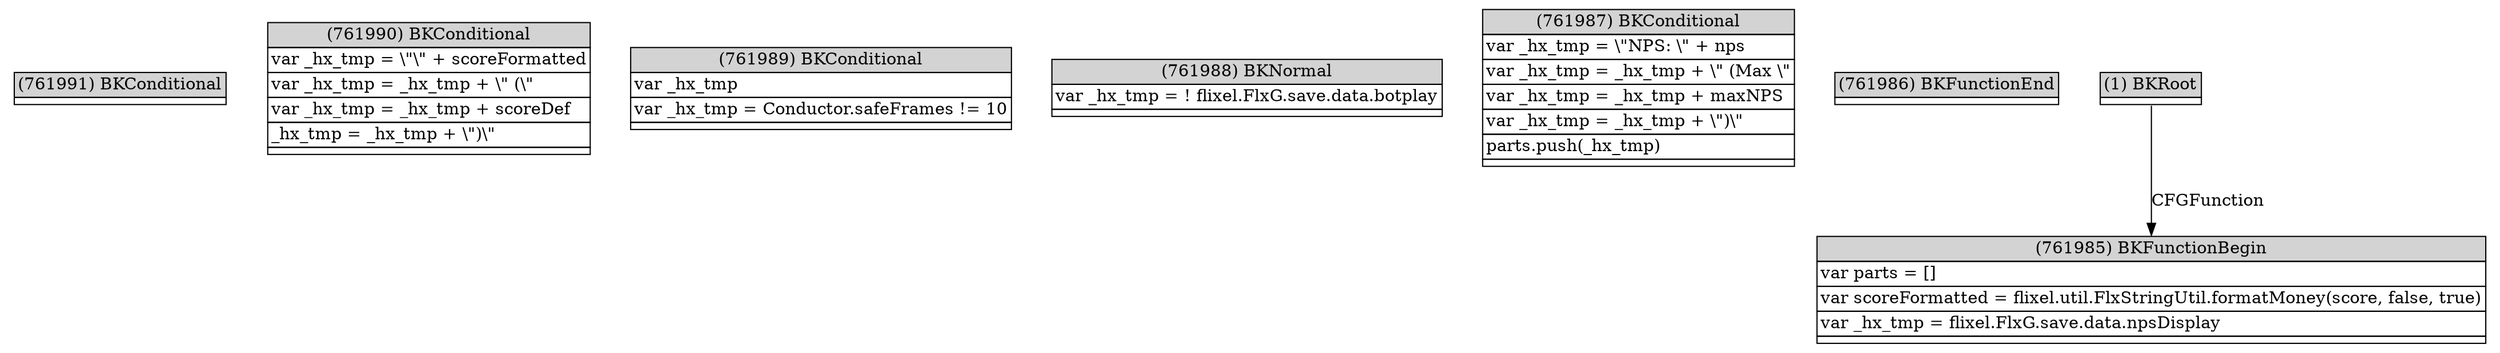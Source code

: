 digraph graphname {
	node [shape=plaintext];
n761991[label=<<table BORDER="0" CELLBORDER="1" CELLSPACING="0">
	<tr><td port="in" bgcolor="lightgray">(761991) BKConditional</td></tr>
	<tr><td port="out"></td></tr>
</table>>];
n761990[label=<<table BORDER="0" CELLBORDER="1" CELLSPACING="0">
	<tr><td port="in" bgcolor="lightgray">(761990) BKConditional</td></tr>
	<tr><td port="e0" align="left">var _hx_tmp = \"\" + scoreFormatted</td></tr>
	<tr><td port="e1" align="left">var _hx_tmp = _hx_tmp + \" (\"</td></tr>
	<tr><td port="e2" align="left">var _hx_tmp = _hx_tmp + scoreDef</td></tr>
	<tr><td port="e3" align="left">_hx_tmp = _hx_tmp + \")\"</td></tr>
	<tr><td port="out"></td></tr>
</table>>];
n761989[label=<<table BORDER="0" CELLBORDER="1" CELLSPACING="0">
	<tr><td port="in" bgcolor="lightgray">(761989) BKConditional</td></tr>
	<tr><td port="e0" align="left">var _hx_tmp</td></tr>
	<tr><td port="e1" align="left">var _hx_tmp = Conductor.safeFrames != 10</td></tr>
	<tr><td port="out"></td></tr>
</table>>];
n761988[label=<<table BORDER="0" CELLBORDER="1" CELLSPACING="0">
	<tr><td port="in" bgcolor="lightgray">(761988) BKNormal</td></tr>
	<tr><td port="e0" align="left">var _hx_tmp = ! flixel.FlxG.save.data.botplay</td></tr>
	<tr><td port="out"></td></tr>
</table>>];
n761987[label=<<table BORDER="0" CELLBORDER="1" CELLSPACING="0">
	<tr><td port="in" bgcolor="lightgray">(761987) BKConditional</td></tr>
	<tr><td port="e0" align="left">var _hx_tmp = \"NPS: \" + nps</td></tr>
	<tr><td port="e1" align="left">var _hx_tmp = _hx_tmp + \" (Max \"</td></tr>
	<tr><td port="e2" align="left">var _hx_tmp = _hx_tmp + maxNPS</td></tr>
	<tr><td port="e3" align="left">var _hx_tmp = _hx_tmp + \")\"</td></tr>
	<tr><td port="e4" align="left">parts.push(_hx_tmp)</td></tr>
	<tr><td port="out"></td></tr>
</table>>];
n761986[label=<<table BORDER="0" CELLBORDER="1" CELLSPACING="0">
	<tr><td port="in" bgcolor="lightgray">(761986) BKFunctionEnd</td></tr>
	<tr><td port="out"></td></tr>
</table>>];
n761985[label=<<table BORDER="0" CELLBORDER="1" CELLSPACING="0">
	<tr><td port="in" bgcolor="lightgray">(761985) BKFunctionBegin</td></tr>
	<tr><td port="e0" align="left">var parts = []</td></tr>
	<tr><td port="e1" align="left">var scoreFormatted = flixel.util.FlxStringUtil.formatMoney(score, false, true)</td></tr>
	<tr><td port="e2" align="left">var _hx_tmp = flixel.FlxG.save.data.npsDisplay</td></tr>
	<tr><td port="out"></td></tr>
</table>>];
n1[label=<<table BORDER="0" CELLBORDER="1" CELLSPACING="0">
	<tr><td port="in" bgcolor="lightgray">(1) BKRoot</td></tr>
	<tr><td port="out"></td></tr>
</table>>];
n1:out -> n761985:in[label="CFGFunction"];
}
